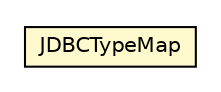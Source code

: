 #!/usr/local/bin/dot
#
# Class diagram 
# Generated by UMLGraph version 5.1 (http://www.umlgraph.org/)
#

digraph G {
	edge [fontname="Helvetica",fontsize=10,labelfontname="Helvetica",labelfontsize=10];
	node [fontname="Helvetica",fontsize=10,shape=plaintext];
	nodesep=0.25;
	ranksep=0.5;
	// pt.ist.fenixframework.backend.jvstmojb.repository.database.JDBCTypeMap
	c138088 [label=<<table title="pt.ist.fenixframework.backend.jvstmojb.repository.database.JDBCTypeMap" border="0" cellborder="1" cellspacing="0" cellpadding="2" port="p" bgcolor="lemonChiffon" href="./JDBCTypeMap.html">
		<tr><td><table border="0" cellspacing="0" cellpadding="1">
<tr><td align="center" balign="center"> JDBCTypeMap </td></tr>
		</table></td></tr>
		</table>>, fontname="Helvetica", fontcolor="black", fontsize=10.0];
}

